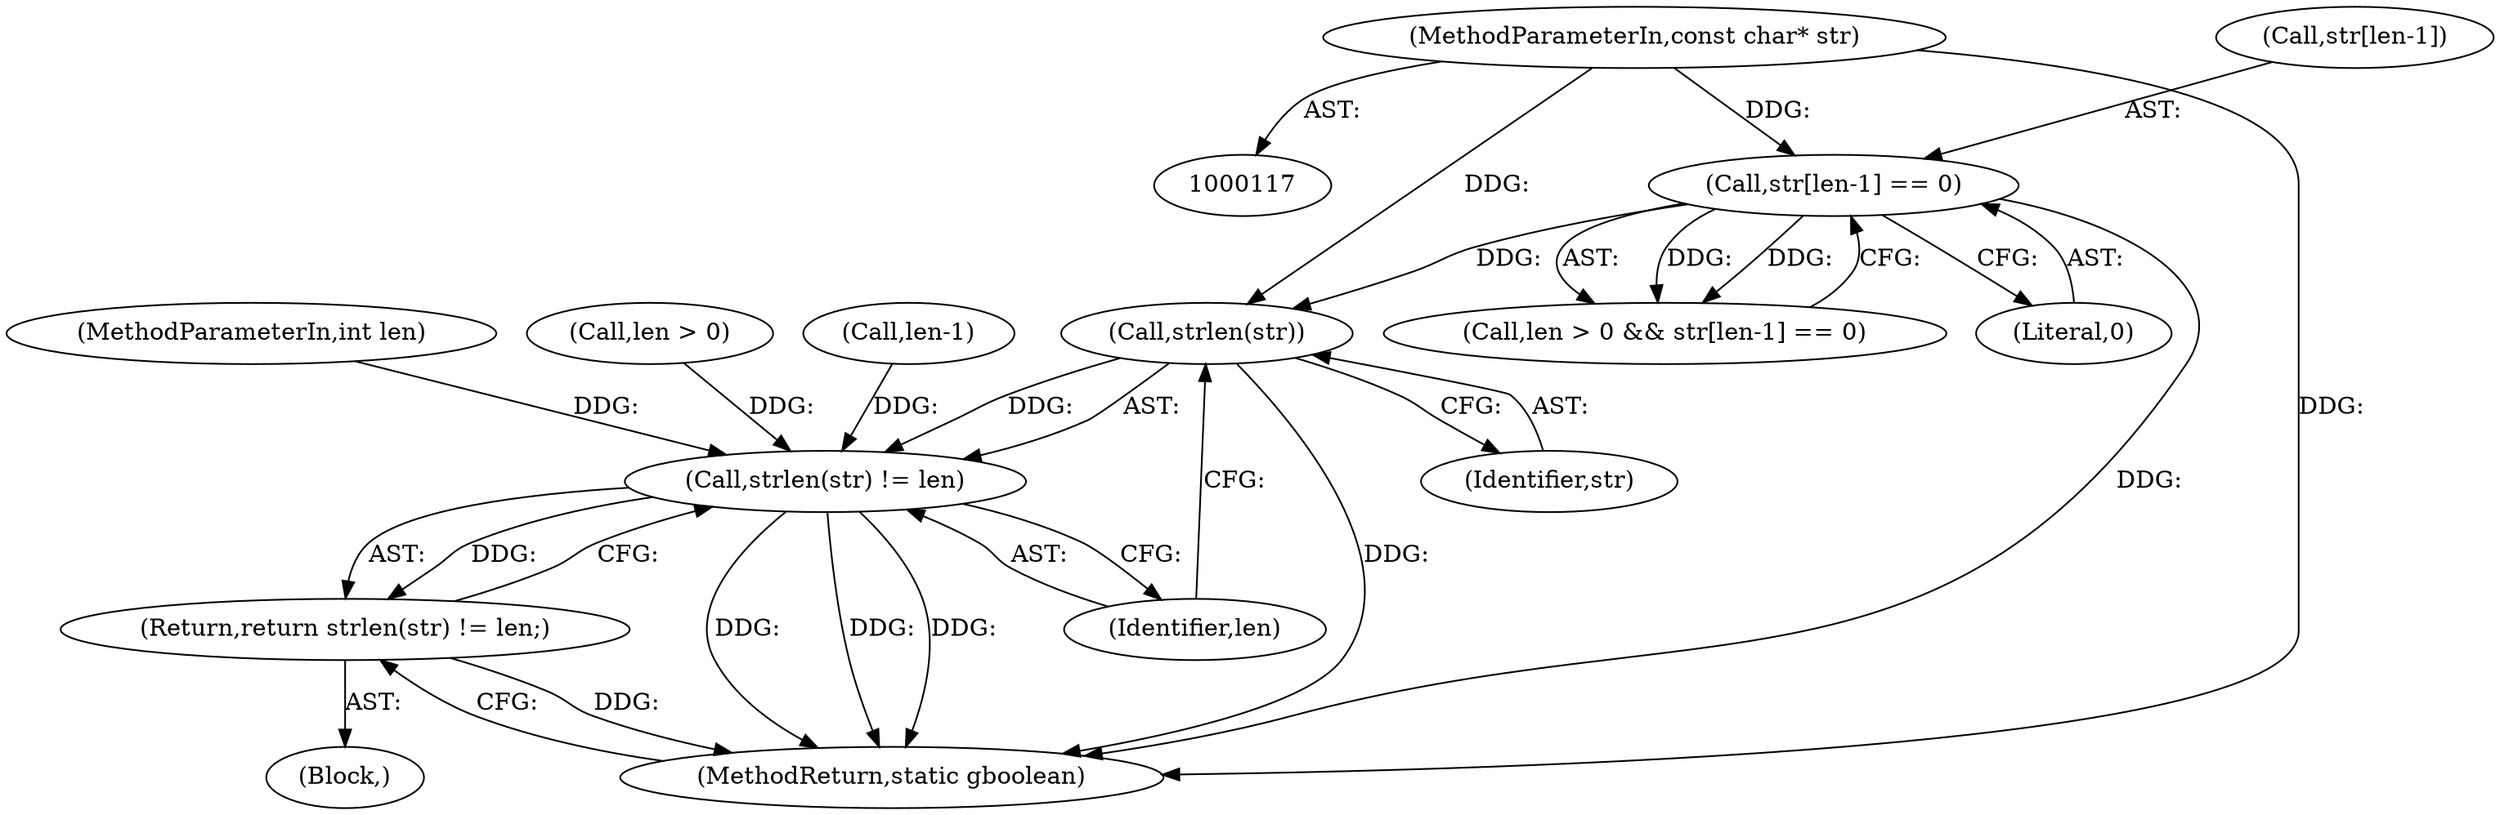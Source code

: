 digraph "0_irssi-proxy_85bbc05b21678e80423815d2ef1dfe26208491ab_1@API" {
"1000137" [label="(Call,strlen(str))"];
"1000126" [label="(Call,str[len-1] == 0)"];
"1000118" [label="(MethodParameterIn,const char* str)"];
"1000136" [label="(Call,strlen(str) != len)"];
"1000135" [label="(Return,return strlen(str) != len;)"];
"1000135" [label="(Return,return strlen(str) != len;)"];
"1000136" [label="(Call,strlen(str) != len)"];
"1000123" [label="(Call,len > 0)"];
"1000118" [label="(MethodParameterIn,const char* str)"];
"1000137" [label="(Call,strlen(str))"];
"1000122" [label="(Call,len > 0 && str[len-1] == 0)"];
"1000127" [label="(Call,str[len-1])"];
"1000138" [label="(Identifier,str)"];
"1000140" [label="(MethodReturn,static gboolean)"];
"1000129" [label="(Call,len-1)"];
"1000126" [label="(Call,str[len-1] == 0)"];
"1000119" [label="(MethodParameterIn,int len)"];
"1000132" [label="(Literal,0)"];
"1000139" [label="(Identifier,len)"];
"1000120" [label="(Block,)"];
"1000137" -> "1000136"  [label="AST: "];
"1000137" -> "1000138"  [label="CFG: "];
"1000138" -> "1000137"  [label="AST: "];
"1000139" -> "1000137"  [label="CFG: "];
"1000137" -> "1000140"  [label="DDG: "];
"1000137" -> "1000136"  [label="DDG: "];
"1000126" -> "1000137"  [label="DDG: "];
"1000118" -> "1000137"  [label="DDG: "];
"1000126" -> "1000122"  [label="AST: "];
"1000126" -> "1000132"  [label="CFG: "];
"1000127" -> "1000126"  [label="AST: "];
"1000132" -> "1000126"  [label="AST: "];
"1000122" -> "1000126"  [label="CFG: "];
"1000126" -> "1000140"  [label="DDG: "];
"1000126" -> "1000122"  [label="DDG: "];
"1000126" -> "1000122"  [label="DDG: "];
"1000118" -> "1000126"  [label="DDG: "];
"1000118" -> "1000117"  [label="AST: "];
"1000118" -> "1000140"  [label="DDG: "];
"1000136" -> "1000135"  [label="AST: "];
"1000136" -> "1000139"  [label="CFG: "];
"1000139" -> "1000136"  [label="AST: "];
"1000135" -> "1000136"  [label="CFG: "];
"1000136" -> "1000140"  [label="DDG: "];
"1000136" -> "1000140"  [label="DDG: "];
"1000136" -> "1000140"  [label="DDG: "];
"1000136" -> "1000135"  [label="DDG: "];
"1000129" -> "1000136"  [label="DDG: "];
"1000123" -> "1000136"  [label="DDG: "];
"1000119" -> "1000136"  [label="DDG: "];
"1000135" -> "1000120"  [label="AST: "];
"1000140" -> "1000135"  [label="CFG: "];
"1000135" -> "1000140"  [label="DDG: "];
}
